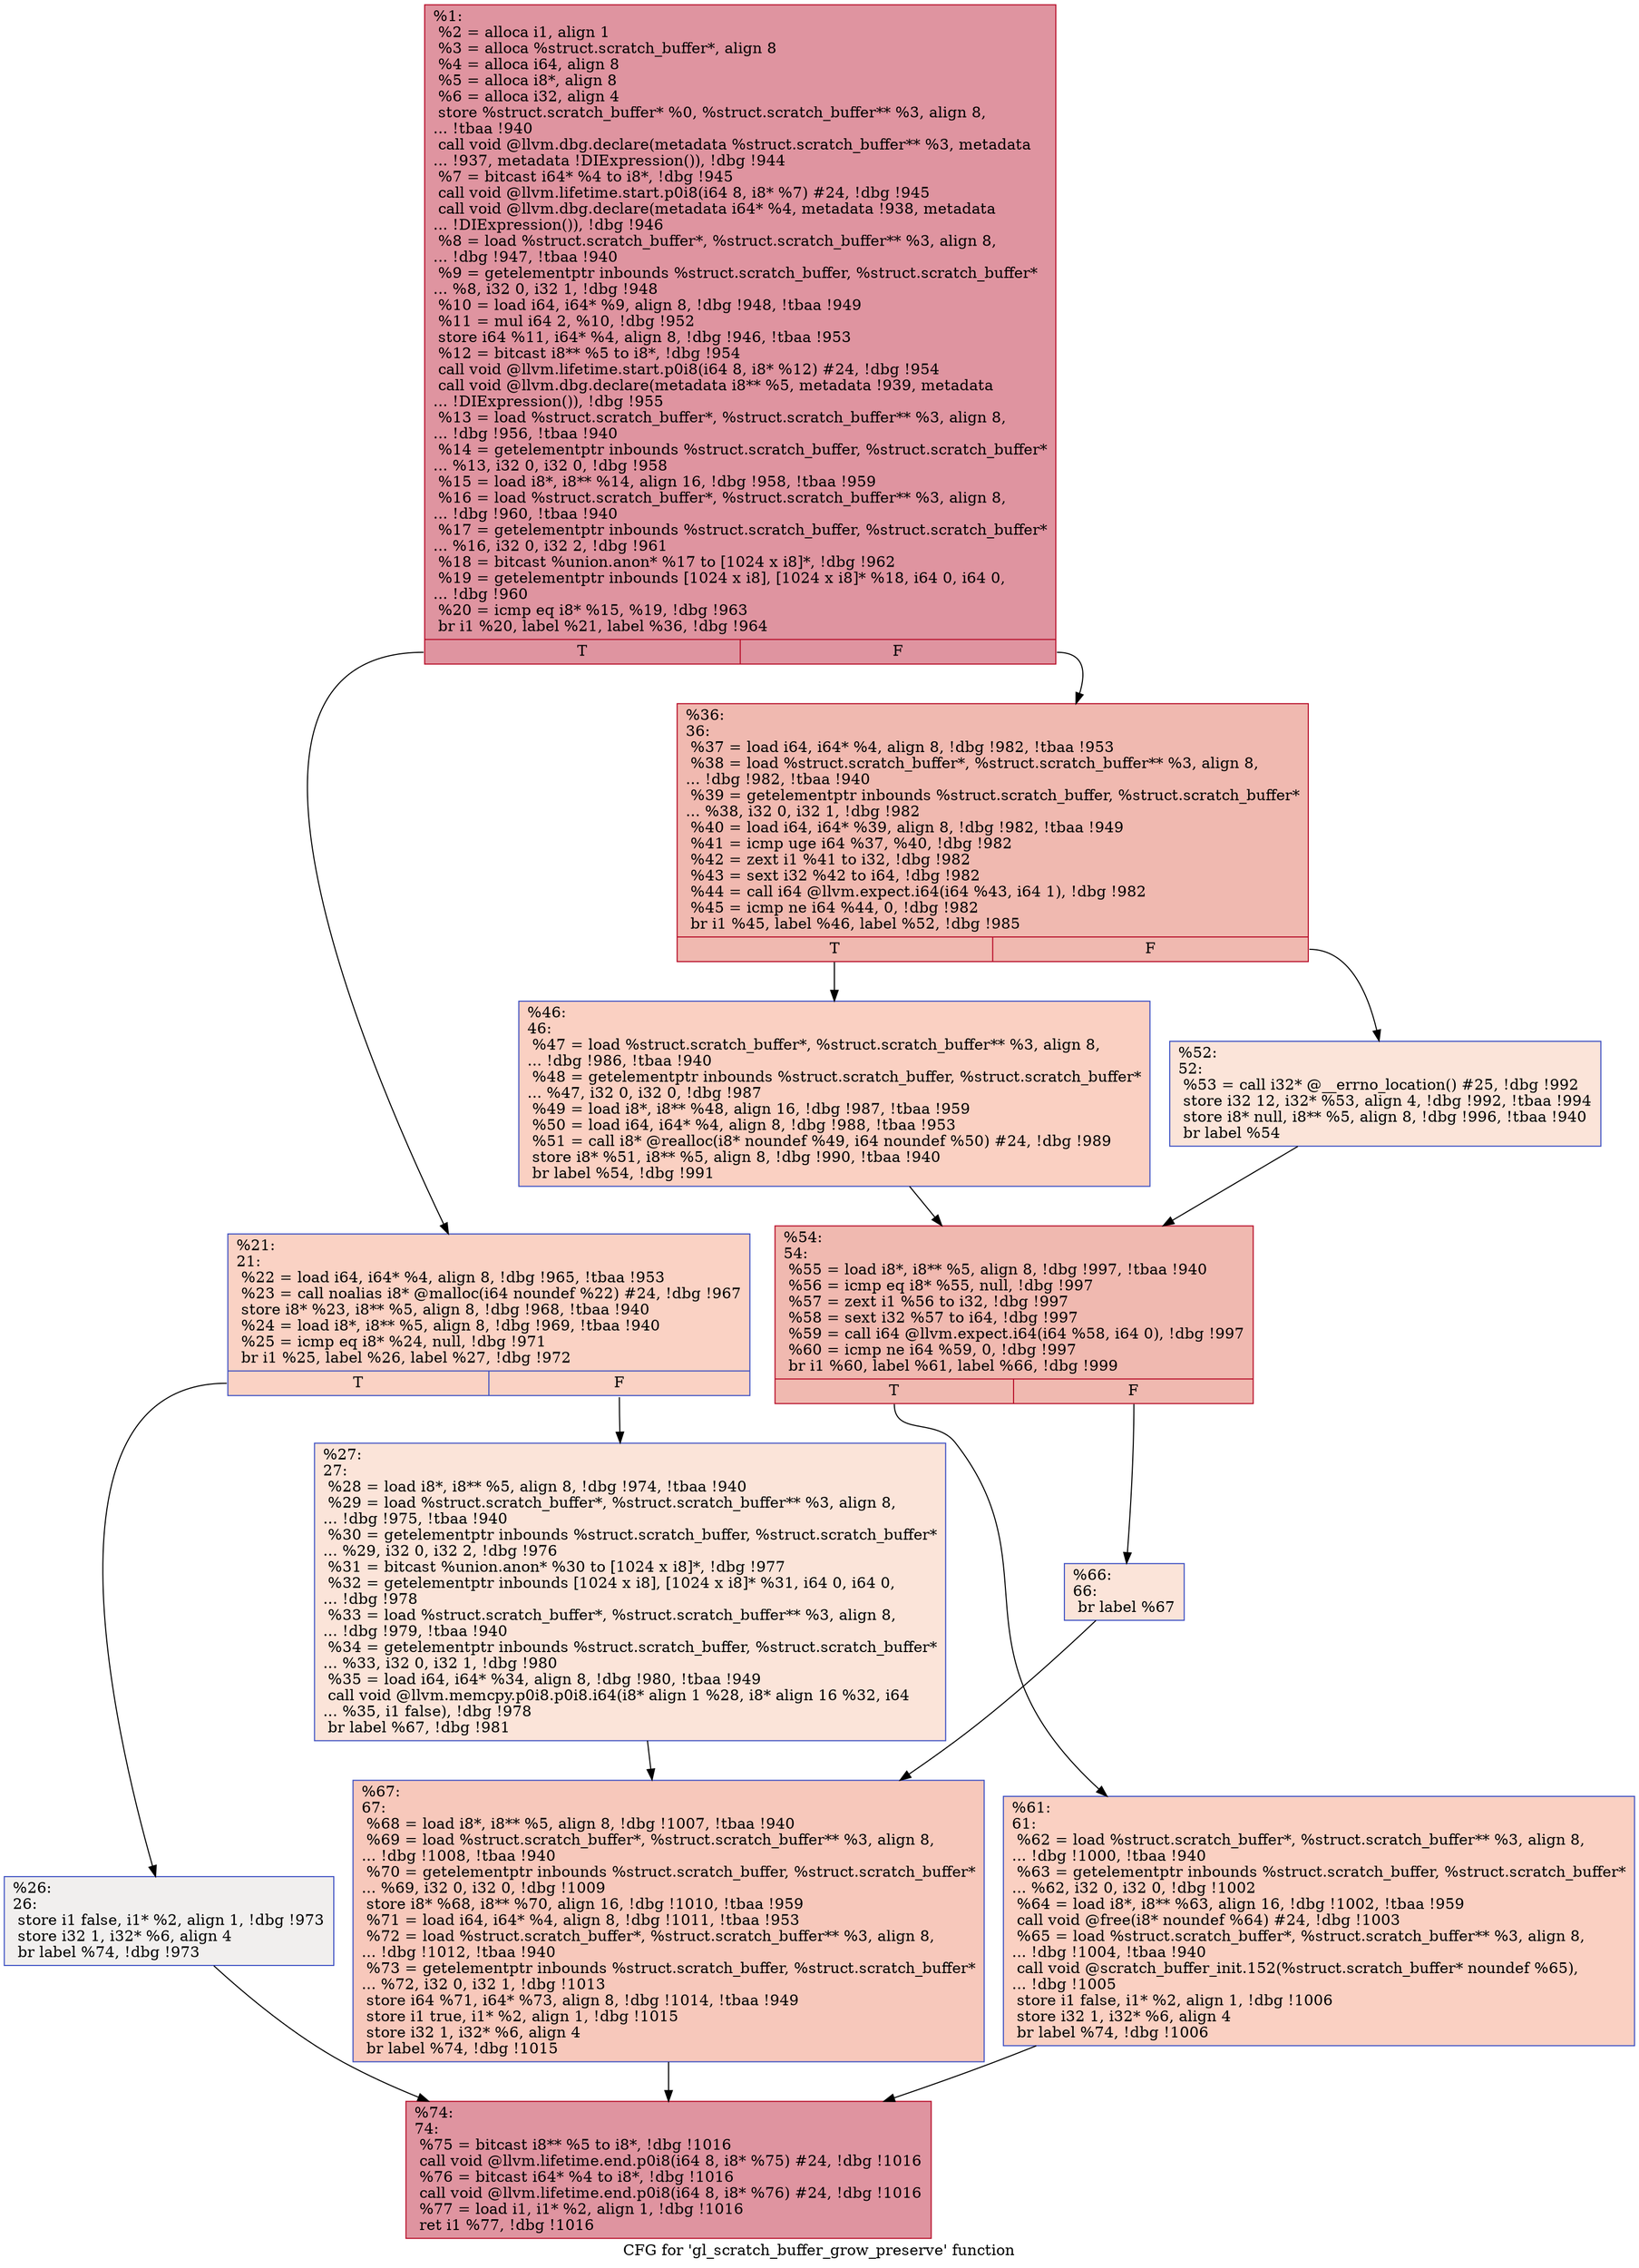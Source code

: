 digraph "CFG for 'gl_scratch_buffer_grow_preserve' function" {
	label="CFG for 'gl_scratch_buffer_grow_preserve' function";

	Node0xc84390 [shape=record,color="#b70d28ff", style=filled, fillcolor="#b70d2870",label="{%1:\l  %2 = alloca i1, align 1\l  %3 = alloca %struct.scratch_buffer*, align 8\l  %4 = alloca i64, align 8\l  %5 = alloca i8*, align 8\l  %6 = alloca i32, align 4\l  store %struct.scratch_buffer* %0, %struct.scratch_buffer** %3, align 8,\l... !tbaa !940\l  call void @llvm.dbg.declare(metadata %struct.scratch_buffer** %3, metadata\l... !937, metadata !DIExpression()), !dbg !944\l  %7 = bitcast i64* %4 to i8*, !dbg !945\l  call void @llvm.lifetime.start.p0i8(i64 8, i8* %7) #24, !dbg !945\l  call void @llvm.dbg.declare(metadata i64* %4, metadata !938, metadata\l... !DIExpression()), !dbg !946\l  %8 = load %struct.scratch_buffer*, %struct.scratch_buffer** %3, align 8,\l... !dbg !947, !tbaa !940\l  %9 = getelementptr inbounds %struct.scratch_buffer, %struct.scratch_buffer*\l... %8, i32 0, i32 1, !dbg !948\l  %10 = load i64, i64* %9, align 8, !dbg !948, !tbaa !949\l  %11 = mul i64 2, %10, !dbg !952\l  store i64 %11, i64* %4, align 8, !dbg !946, !tbaa !953\l  %12 = bitcast i8** %5 to i8*, !dbg !954\l  call void @llvm.lifetime.start.p0i8(i64 8, i8* %12) #24, !dbg !954\l  call void @llvm.dbg.declare(metadata i8** %5, metadata !939, metadata\l... !DIExpression()), !dbg !955\l  %13 = load %struct.scratch_buffer*, %struct.scratch_buffer** %3, align 8,\l... !dbg !956, !tbaa !940\l  %14 = getelementptr inbounds %struct.scratch_buffer, %struct.scratch_buffer*\l... %13, i32 0, i32 0, !dbg !958\l  %15 = load i8*, i8** %14, align 16, !dbg !958, !tbaa !959\l  %16 = load %struct.scratch_buffer*, %struct.scratch_buffer** %3, align 8,\l... !dbg !960, !tbaa !940\l  %17 = getelementptr inbounds %struct.scratch_buffer, %struct.scratch_buffer*\l... %16, i32 0, i32 2, !dbg !961\l  %18 = bitcast %union.anon* %17 to [1024 x i8]*, !dbg !962\l  %19 = getelementptr inbounds [1024 x i8], [1024 x i8]* %18, i64 0, i64 0,\l... !dbg !960\l  %20 = icmp eq i8* %15, %19, !dbg !963\l  br i1 %20, label %21, label %36, !dbg !964\l|{<s0>T|<s1>F}}"];
	Node0xc84390:s0 -> Node0xc84450;
	Node0xc84390:s1 -> Node0xc84540;
	Node0xc84450 [shape=record,color="#3d50c3ff", style=filled, fillcolor="#f4987a70",label="{%21:\l21:                                               \l  %22 = load i64, i64* %4, align 8, !dbg !965, !tbaa !953\l  %23 = call noalias i8* @malloc(i64 noundef %22) #24, !dbg !967\l  store i8* %23, i8** %5, align 8, !dbg !968, !tbaa !940\l  %24 = load i8*, i8** %5, align 8, !dbg !969, !tbaa !940\l  %25 = icmp eq i8* %24, null, !dbg !971\l  br i1 %25, label %26, label %27, !dbg !972\l|{<s0>T|<s1>F}}"];
	Node0xc84450:s0 -> Node0xc844a0;
	Node0xc84450:s1 -> Node0xc844f0;
	Node0xc844a0 [shape=record,color="#3d50c3ff", style=filled, fillcolor="#e0dbd870",label="{%26:\l26:                                               \l  store i1 false, i1* %2, align 1, !dbg !973\l  store i32 1, i32* %6, align 4\l  br label %74, !dbg !973\l}"];
	Node0xc844a0 -> Node0xc84770;
	Node0xc844f0 [shape=record,color="#3d50c3ff", style=filled, fillcolor="#f5c1a970",label="{%27:\l27:                                               \l  %28 = load i8*, i8** %5, align 8, !dbg !974, !tbaa !940\l  %29 = load %struct.scratch_buffer*, %struct.scratch_buffer** %3, align 8,\l... !dbg !975, !tbaa !940\l  %30 = getelementptr inbounds %struct.scratch_buffer, %struct.scratch_buffer*\l... %29, i32 0, i32 2, !dbg !976\l  %31 = bitcast %union.anon* %30 to [1024 x i8]*, !dbg !977\l  %32 = getelementptr inbounds [1024 x i8], [1024 x i8]* %31, i64 0, i64 0,\l... !dbg !978\l  %33 = load %struct.scratch_buffer*, %struct.scratch_buffer** %3, align 8,\l... !dbg !979, !tbaa !940\l  %34 = getelementptr inbounds %struct.scratch_buffer, %struct.scratch_buffer*\l... %33, i32 0, i32 1, !dbg !980\l  %35 = load i64, i64* %34, align 8, !dbg !980, !tbaa !949\l  call void @llvm.memcpy.p0i8.p0i8.i64(i8* align 1 %28, i8* align 16 %32, i64\l... %35, i1 false), !dbg !978\l  br label %67, !dbg !981\l}"];
	Node0xc844f0 -> Node0xc84720;
	Node0xc84540 [shape=record,color="#b70d28ff", style=filled, fillcolor="#de614d70",label="{%36:\l36:                                               \l  %37 = load i64, i64* %4, align 8, !dbg !982, !tbaa !953\l  %38 = load %struct.scratch_buffer*, %struct.scratch_buffer** %3, align 8,\l... !dbg !982, !tbaa !940\l  %39 = getelementptr inbounds %struct.scratch_buffer, %struct.scratch_buffer*\l... %38, i32 0, i32 1, !dbg !982\l  %40 = load i64, i64* %39, align 8, !dbg !982, !tbaa !949\l  %41 = icmp uge i64 %37, %40, !dbg !982\l  %42 = zext i1 %41 to i32, !dbg !982\l  %43 = sext i32 %42 to i64, !dbg !982\l  %44 = call i64 @llvm.expect.i64(i64 %43, i64 1), !dbg !982\l  %45 = icmp ne i64 %44, 0, !dbg !982\l  br i1 %45, label %46, label %52, !dbg !985\l|{<s0>T|<s1>F}}"];
	Node0xc84540:s0 -> Node0xc84590;
	Node0xc84540:s1 -> Node0xc845e0;
	Node0xc84590 [shape=record,color="#3d50c3ff", style=filled, fillcolor="#f3947570",label="{%46:\l46:                                               \l  %47 = load %struct.scratch_buffer*, %struct.scratch_buffer** %3, align 8,\l... !dbg !986, !tbaa !940\l  %48 = getelementptr inbounds %struct.scratch_buffer, %struct.scratch_buffer*\l... %47, i32 0, i32 0, !dbg !987\l  %49 = load i8*, i8** %48, align 16, !dbg !987, !tbaa !959\l  %50 = load i64, i64* %4, align 8, !dbg !988, !tbaa !953\l  %51 = call i8* @realloc(i8* noundef %49, i64 noundef %50) #24, !dbg !989\l  store i8* %51, i8** %5, align 8, !dbg !990, !tbaa !940\l  br label %54, !dbg !991\l}"];
	Node0xc84590 -> Node0xc84630;
	Node0xc845e0 [shape=record,color="#3d50c3ff", style=filled, fillcolor="#f5c1a970",label="{%52:\l52:                                               \l  %53 = call i32* @__errno_location() #25, !dbg !992\l  store i32 12, i32* %53, align 4, !dbg !992, !tbaa !994\l  store i8* null, i8** %5, align 8, !dbg !996, !tbaa !940\l  br label %54\l}"];
	Node0xc845e0 -> Node0xc84630;
	Node0xc84630 [shape=record,color="#b70d28ff", style=filled, fillcolor="#de614d70",label="{%54:\l54:                                               \l  %55 = load i8*, i8** %5, align 8, !dbg !997, !tbaa !940\l  %56 = icmp eq i8* %55, null, !dbg !997\l  %57 = zext i1 %56 to i32, !dbg !997\l  %58 = sext i32 %57 to i64, !dbg !997\l  %59 = call i64 @llvm.expect.i64(i64 %58, i64 0), !dbg !997\l  %60 = icmp ne i64 %59, 0, !dbg !997\l  br i1 %60, label %61, label %66, !dbg !999\l|{<s0>T|<s1>F}}"];
	Node0xc84630:s0 -> Node0xc84680;
	Node0xc84630:s1 -> Node0xc846d0;
	Node0xc84680 [shape=record,color="#3d50c3ff", style=filled, fillcolor="#f3947570",label="{%61:\l61:                                               \l  %62 = load %struct.scratch_buffer*, %struct.scratch_buffer** %3, align 8,\l... !dbg !1000, !tbaa !940\l  %63 = getelementptr inbounds %struct.scratch_buffer, %struct.scratch_buffer*\l... %62, i32 0, i32 0, !dbg !1002\l  %64 = load i8*, i8** %63, align 16, !dbg !1002, !tbaa !959\l  call void @free(i8* noundef %64) #24, !dbg !1003\l  %65 = load %struct.scratch_buffer*, %struct.scratch_buffer** %3, align 8,\l... !dbg !1004, !tbaa !940\l  call void @scratch_buffer_init.152(%struct.scratch_buffer* noundef %65),\l... !dbg !1005\l  store i1 false, i1* %2, align 1, !dbg !1006\l  store i32 1, i32* %6, align 4\l  br label %74, !dbg !1006\l}"];
	Node0xc84680 -> Node0xc84770;
	Node0xc846d0 [shape=record,color="#3d50c3ff", style=filled, fillcolor="#f5c1a970",label="{%66:\l66:                                               \l  br label %67\l}"];
	Node0xc846d0 -> Node0xc84720;
	Node0xc84720 [shape=record,color="#3d50c3ff", style=filled, fillcolor="#ed836670",label="{%67:\l67:                                               \l  %68 = load i8*, i8** %5, align 8, !dbg !1007, !tbaa !940\l  %69 = load %struct.scratch_buffer*, %struct.scratch_buffer** %3, align 8,\l... !dbg !1008, !tbaa !940\l  %70 = getelementptr inbounds %struct.scratch_buffer, %struct.scratch_buffer*\l... %69, i32 0, i32 0, !dbg !1009\l  store i8* %68, i8** %70, align 16, !dbg !1010, !tbaa !959\l  %71 = load i64, i64* %4, align 8, !dbg !1011, !tbaa !953\l  %72 = load %struct.scratch_buffer*, %struct.scratch_buffer** %3, align 8,\l... !dbg !1012, !tbaa !940\l  %73 = getelementptr inbounds %struct.scratch_buffer, %struct.scratch_buffer*\l... %72, i32 0, i32 1, !dbg !1013\l  store i64 %71, i64* %73, align 8, !dbg !1014, !tbaa !949\l  store i1 true, i1* %2, align 1, !dbg !1015\l  store i32 1, i32* %6, align 4\l  br label %74, !dbg !1015\l}"];
	Node0xc84720 -> Node0xc84770;
	Node0xc84770 [shape=record,color="#b70d28ff", style=filled, fillcolor="#b70d2870",label="{%74:\l74:                                               \l  %75 = bitcast i8** %5 to i8*, !dbg !1016\l  call void @llvm.lifetime.end.p0i8(i64 8, i8* %75) #24, !dbg !1016\l  %76 = bitcast i64* %4 to i8*, !dbg !1016\l  call void @llvm.lifetime.end.p0i8(i64 8, i8* %76) #24, !dbg !1016\l  %77 = load i1, i1* %2, align 1, !dbg !1016\l  ret i1 %77, !dbg !1016\l}"];
}
